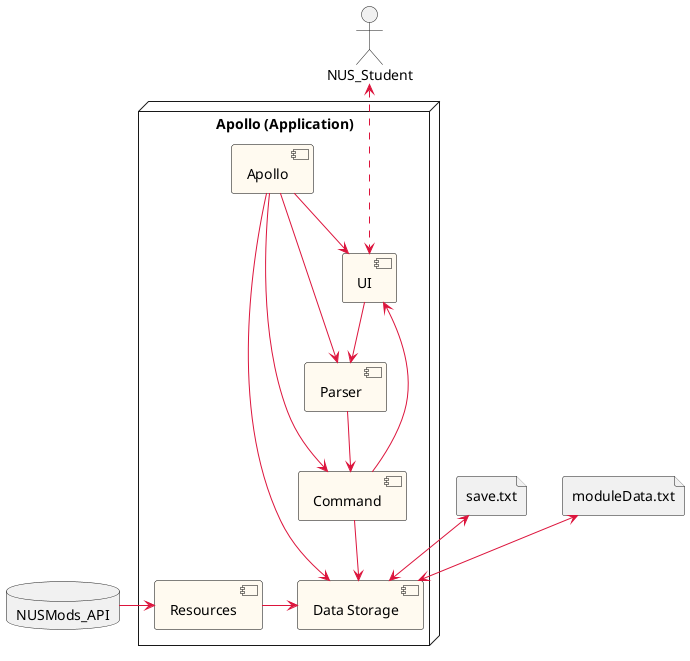 @startuml
'https://plantuml.com/component-diagram

skinparam maxMessageSize 150
skinparam wrapWidth 150

skinparam component {
  BackgroundColor FloralWhite
  BorderColor Black
  ArrowColor Crimson
}


node "Apollo (Application)" {
  [Apollo]
  [UI]
  [Parser]
  [Command]
  [Data Storage]
    [Resources]
}

actor NUS_Student
database NUSMods_API
file save.txt
file moduleData.txt


[Apollo] --> [UI]
[Apollo] --> [Data Storage]
[Apollo] --> [Parser]
[Apollo] --> [Command]
NUS_Student <-.-> [UI]
[UI] --> [Parser]
[Parser] --> [Command]
[Command] --> [UI]
[Command] --> [Data Storage]
NUSMods_API -right-> [Resources]
[Resources] -right-> [Data Storage]
[save.txt]<-->[Data Storage]
[moduleData.txt]<-->[Data Storage]

@enduml